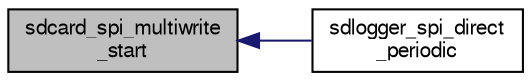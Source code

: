 digraph "sdcard_spi_multiwrite_start"
{
  edge [fontname="FreeSans",fontsize="10",labelfontname="FreeSans",labelfontsize="10"];
  node [fontname="FreeSans",fontsize="10",shape=record];
  rankdir="LR";
  Node1 [label="sdcard_spi_multiwrite\l_start",height=0.2,width=0.4,color="black", fillcolor="grey75", style="filled", fontcolor="black"];
  Node1 -> Node2 [dir="back",color="midnightblue",fontsize="10",style="solid",fontname="FreeSans"];
  Node2 [label="sdlogger_spi_direct\l_periodic",height=0.2,width=0.4,color="black", fillcolor="white", style="filled",URL="$sdlogger__spi__direct_8h.html#ab4a462e9899f9283db5be8ab3a3da922",tooltip="sdlogger_spi_direct_periodic Periodic function called at module frequency "];
}
